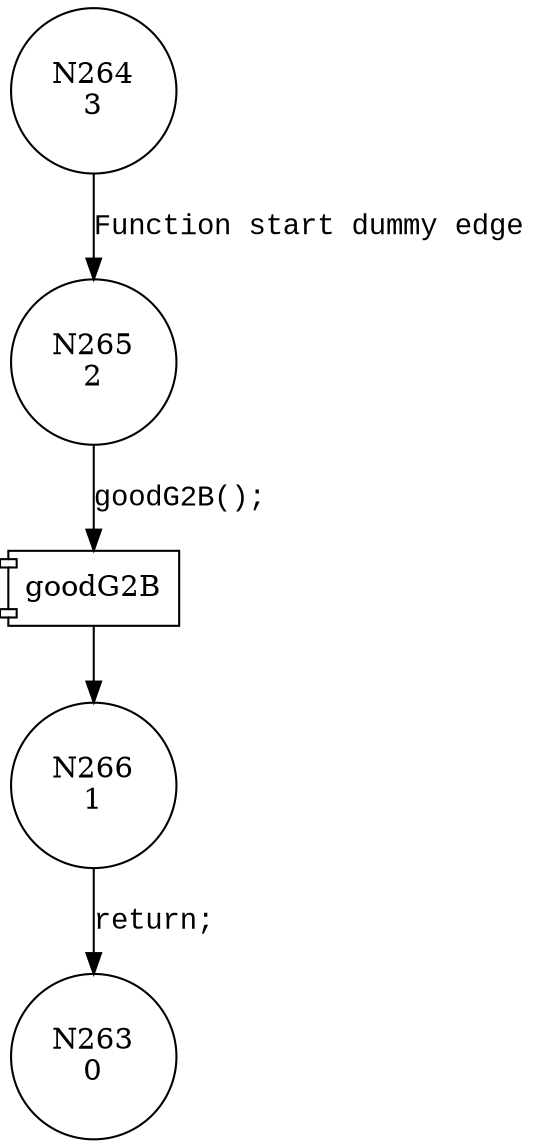 digraph CWE121_Stack_Based_Buffer_Overflow__CWE193_char_alloca_memcpy_31_good {
265 [shape="circle" label="N265\n2"]
266 [shape="circle" label="N266\n1"]
264 [shape="circle" label="N264\n3"]
263 [shape="circle" label="N263\n0"]
100027 [shape="component" label="goodG2B"]
265 -> 100027 [label="goodG2B();" fontname="Courier New"]
100027 -> 266 [label="" fontname="Courier New"]
264 -> 265 [label="Function start dummy edge" fontname="Courier New"]
266 -> 263 [label="return;" fontname="Courier New"]
}